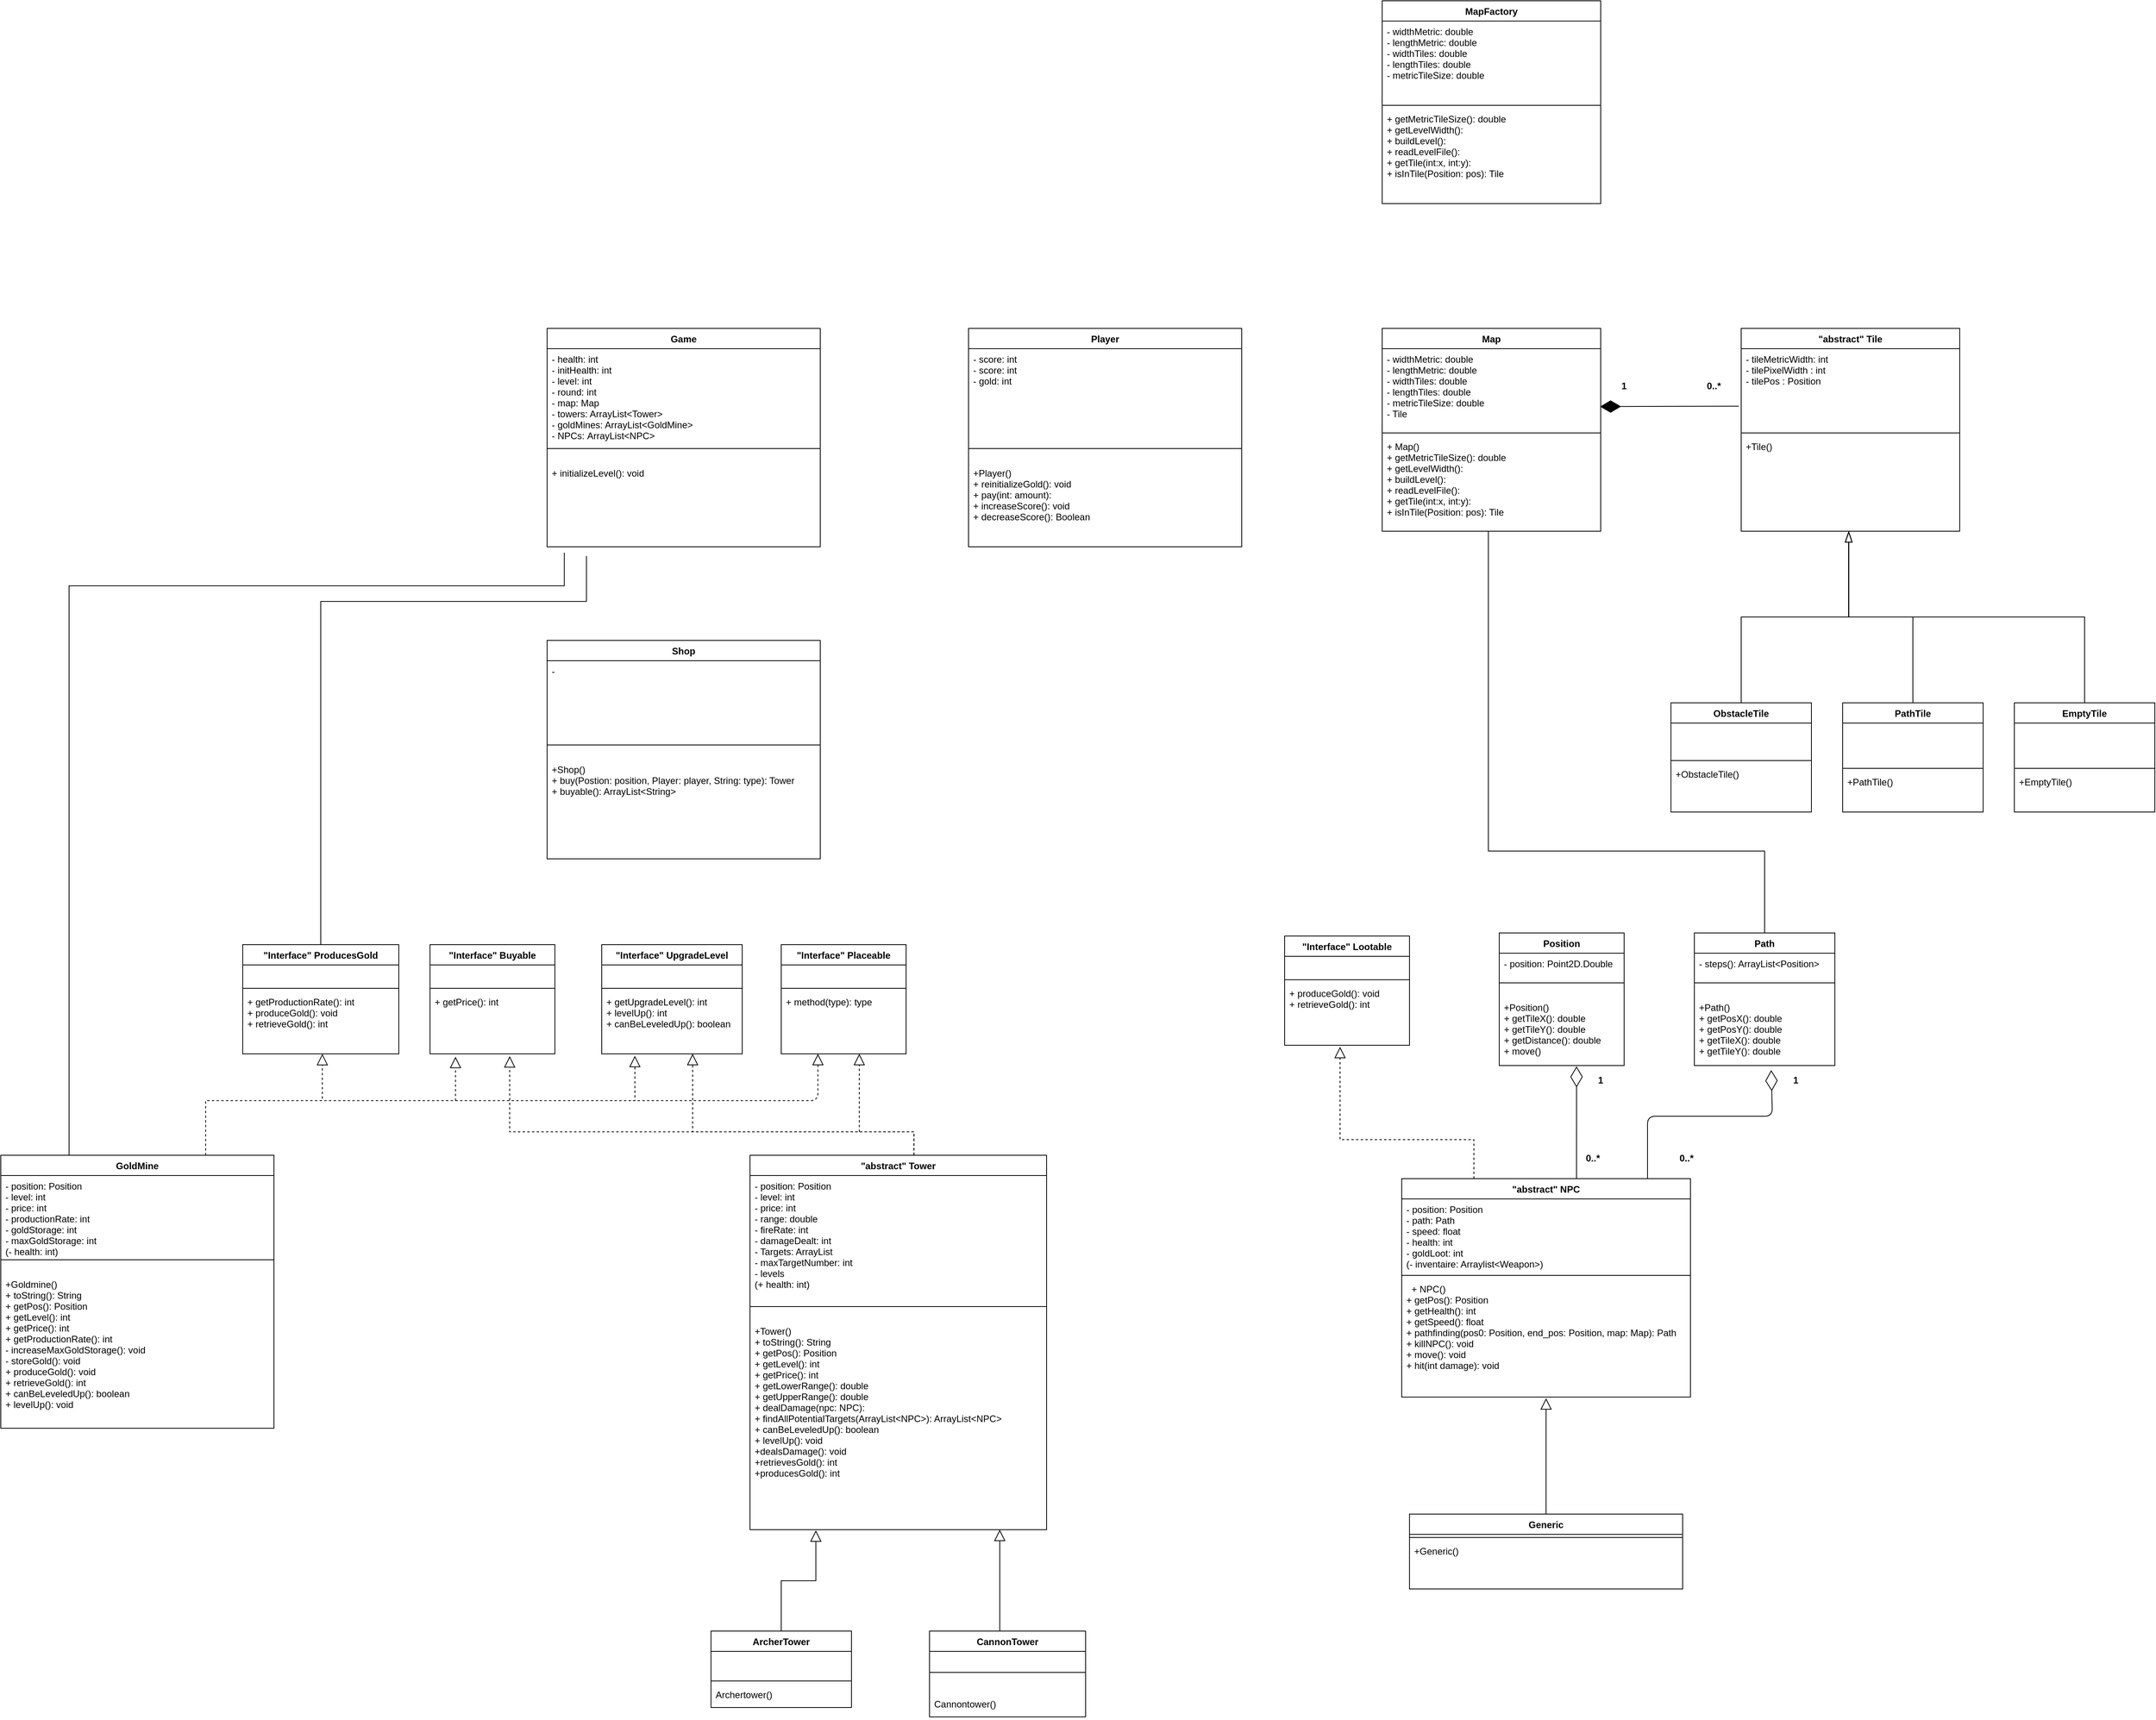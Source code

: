 <mxfile type="github" version="12.9.10" pages="3">
  <diagram id="NNECZiqNOSkTc29g-7aL" name="Modèle Game">
    <mxGraphModel grid="1" dx="4166" dy="3360" gridSize="10" guides="1" tooltips="1" connect="1" arrows="1" fold="1" page="0" pageScale="1" pageWidth="827" pageHeight="1169" math="0" shadow="0">
      <root>
        <mxCell id="0" />
        <mxCell id="1" parent="0" />
        <mxCell id="-blke6RGVs8M9DFogeQN-45" value="" parent="1" style="endArrow=block;html=1;exitX=0.5;exitY=0;exitDx=0;exitDy=0;entryX=0.5;entryY=1.01;entryDx=0;entryDy=0;entryPerimeter=0;endFill=0;edgeStyle=elbowEdgeStyle;elbow=vertical;endSize=12;" source="-blke6RGVs8M9DFogeQN-35" target="-blke6RGVs8M9DFogeQN-4" edge="1">
          <mxGeometry width="50" height="50" as="geometry" relative="1">
            <mxPoint as="sourcePoint" x="400" y="320" />
            <mxPoint as="targetPoint" x="450" y="270" />
          </mxGeometry>
        </mxCell>
        <mxCell id="4bugIhrhgZ2t9Fx5-nUz-33" value="" parent="1" style="edgeStyle=elbowEdgeStyle;rounded=0;orthogonalLoop=1;jettySize=auto;html=1;endArrow=none;endFill=0;startArrow=block;startFill=0;endSize=12;startSize=12;elbow=vertical;exitX=0.222;exitY=1.003;exitDx=0;exitDy=0;exitPerimeter=0;" source="4bugIhrhgZ2t9Fx5-nUz-26" target="4bugIhrhgZ2t9Fx5-nUz-29" edge="1">
          <mxGeometry as="geometry" relative="1" />
        </mxCell>
        <mxCell id="4bugIhrhgZ2t9Fx5-nUz-38" value="" parent="1" style="edgeStyle=elbowEdgeStyle;rounded=0;orthogonalLoop=1;jettySize=auto;html=1;startArrow=block;startFill=0;endArrow=none;endFill=0;endSize=12;startSize=12;elbow=vertical;" source="4bugIhrhgZ2t9Fx5-nUz-23" target="4bugIhrhgZ2t9Fx5-nUz-34" edge="1">
          <mxGeometry as="geometry" relative="1">
            <Array as="points">
              <mxPoint x="100" y="610" />
            </Array>
          </mxGeometry>
        </mxCell>
        <mxCell id="4bugIhrhgZ2t9Fx5-nUz-40" parent="1" style="edgeStyle=elbowEdgeStyle;rounded=0;orthogonalLoop=1;jettySize=auto;html=1;entryX=0.5;entryY=0;entryDx=0;entryDy=0;startArrow=none;startFill=0;endArrow=none;endFill=0;elbow=vertical;endSize=12;startSize=12;exitX=0.486;exitY=1.002;exitDx=0;exitDy=0;exitPerimeter=0;" source="4bugIhrhgZ2t9Fx5-nUz-74" target="-blke6RGVs8M9DFogeQN-29" edge="1">
          <mxGeometry as="geometry" relative="1">
            <mxPoint as="sourcePoint" x="730" y="-106" />
            <Array as="points">
              <mxPoint x="910" y="-330" />
            </Array>
          </mxGeometry>
        </mxCell>
        <mxCell id="4bugIhrhgZ2t9Fx5-nUz-50" parent="1" style="edgeStyle=elbowEdgeStyle;rounded=0;orthogonalLoop=1;jettySize=auto;elbow=vertical;html=1;exitX=0.75;exitY=0;exitDx=0;exitDy=0;entryX=0.51;entryY=1.001;entryDx=0;entryDy=0;entryPerimeter=0;dashed=1;startArrow=none;startFill=0;endArrow=block;endFill=0;endSize=12;" source="-blke6RGVs8M9DFogeQN-73" target="-blke6RGVs8M9DFogeQN-80" edge="1">
          <mxGeometry as="geometry" relative="1">
            <Array as="points">
              <mxPoint x="-910" y="-10" />
              <mxPoint x="-920" y="-10" />
              <mxPoint x="-800" y="-10" />
              <mxPoint x="-970" y="-40" />
            </Array>
          </mxGeometry>
        </mxCell>
        <mxCell id="4bugIhrhgZ2t9Fx5-nUz-51" parent="1" style="edgeStyle=elbowEdgeStyle;rounded=0;orthogonalLoop=1;jettySize=auto;elbow=vertical;html=1;exitX=0.75;exitY=0;exitDx=0;exitDy=0;dashed=1;startArrow=none;startFill=0;endArrow=block;endFill=0;endSize=12;entryX=0.204;entryY=1.047;entryDx=0;entryDy=0;entryPerimeter=0;" source="-blke6RGVs8M9DFogeQN-73" target="-blke6RGVs8M9DFogeQN-63" edge="1">
          <mxGeometry as="geometry" relative="1">
            <mxPoint as="targetPoint" x="-200" y="-25" />
            <Array as="points">
              <mxPoint x="-940" y="-10" />
              <mxPoint x="-560" y="-10" />
              <mxPoint x="-410" y="-40" />
              <mxPoint x="-200" y="-26" />
            </Array>
          </mxGeometry>
        </mxCell>
        <mxCell id="4bugIhrhgZ2t9Fx5-nUz-52" parent="1" style="edgeStyle=elbowEdgeStyle;rounded=0;orthogonalLoop=1;jettySize=auto;elbow=vertical;html=1;exitX=0.25;exitY=0;exitDx=0;exitDy=0;entryX=0.444;entryY=1.025;entryDx=0;entryDy=0;entryPerimeter=0;dashed=1;startArrow=none;startFill=0;startSize=12;endArrow=block;endFill=0;endSize=12;strokeWidth=1;" source="-blke6RGVs8M9DFogeQN-1" target="4bugIhrhgZ2t9Fx5-nUz-4" edge="1">
          <mxGeometry as="geometry" relative="1">
            <Array as="points">
              <mxPoint x="550" y="40" />
              <mxPoint x="340" />
            </Array>
          </mxGeometry>
        </mxCell>
        <mxCell id="4bugIhrhgZ2t9Fx5-nUz-48" value="" parent="1" style="endArrow=block;endFill=0;endSize=12;html=1;exitX=0.553;exitY=0.024;exitDx=0;exitDy=0;entryX=0.638;entryY=1.038;entryDx=0;entryDy=0;entryPerimeter=0;edgeStyle=elbowEdgeStyle;elbow=vertical;rounded=0;dashed=1;strokeWidth=1;exitPerimeter=0;" source="4bugIhrhgZ2t9Fx5-nUz-23" target="-blke6RGVs8M9DFogeQN-63" edge="1">
          <mxGeometry width="160" as="geometry" relative="1">
            <mxPoint as="sourcePoint" x="-100" y="10" />
            <mxPoint as="targetPoint" x="3" y="-90" />
            <Array as="points">
              <mxPoint x="-410" y="30" />
              <mxPoint x="-380" y="10" />
              <mxPoint x="-370" y="40" />
              <mxPoint x="-240" />
            </Array>
          </mxGeometry>
        </mxCell>
        <mxCell id="4bugIhrhgZ2t9Fx5-nUz-57" parent="1" style="edgeStyle=elbowEdgeStyle;rounded=0;orthogonalLoop=1;jettySize=auto;elbow=vertical;html=1;entryX=0.647;entryY=1;entryDx=0;entryDy=0;entryPerimeter=0;dashed=1;startArrow=none;startFill=0;startSize=12;endArrow=block;endFill=0;endSize=12;strokeWidth=1;" source="4bugIhrhgZ2t9Fx5-nUz-23" target="4bugIhrhgZ2t9Fx5-nUz-56" edge="1">
          <mxGeometry as="geometry" relative="1">
            <Array as="points">
              <mxPoint x="-10" y="30" />
              <mxPoint x="-260" y="30" />
              <mxPoint x="-270" y="10" />
              <mxPoint x="-220" y="40" />
              <mxPoint x="-250" y="-30" />
              <mxPoint x="-230" y="-50" />
            </Array>
          </mxGeometry>
        </mxCell>
        <mxCell id="4bugIhrhgZ2t9Fx5-nUz-23" value="&quot;abstract&quot; Tower" parent="1" style="swimlane;fontStyle=1;align=center;verticalAlign=top;childLayout=stackLayout;horizontal=1;startSize=26;horizontalStack=0;resizeParent=1;resizeParentMax=0;resizeLast=0;collapsible=1;marginBottom=0;" vertex="1">
          <mxGeometry width="380" height="480" as="geometry" x="-220" y="60" />
        </mxCell>
        <mxCell id="4bugIhrhgZ2t9Fx5-nUz-24" value="- position: Position&#xa;- level: int&#xa;- price: int&#xa;- range: double&#xa;- fireRate: int&#xa;- damageDealt: int&#xa;- Targets: ArrayList&#xa;- maxTargetNumber: int&#xa;- levels&#xa;(+ health: int)" parent="4bugIhrhgZ2t9Fx5-nUz-23" style="text;strokeColor=none;fillColor=none;align=left;verticalAlign=top;spacingLeft=4;spacingRight=4;overflow=hidden;rotatable=0;points=[[0,0.5],[1,0.5]];portConstraint=eastwest;" vertex="1">
          <mxGeometry width="380" height="164" as="geometry" y="26" />
        </mxCell>
        <mxCell id="4bugIhrhgZ2t9Fx5-nUz-25" value="" parent="4bugIhrhgZ2t9Fx5-nUz-23" style="line;strokeWidth=1;fillColor=none;align=left;verticalAlign=middle;spacingTop=-1;spacingLeft=3;spacingRight=3;rotatable=0;labelPosition=right;points=[];portConstraint=eastwest;" vertex="1">
          <mxGeometry width="380" height="8" as="geometry" y="190" />
        </mxCell>
        <mxCell id="4bugIhrhgZ2t9Fx5-nUz-26" value="&#xa;+Tower()&#xa;+ toString(): String&#xa;+ getPos(): Position&#xa;+ getLevel(): int&#xa;+ getPrice(): int&#xa;+ getLowerRange(): double&#xa;+ getUpperRange(): double&#xa;+ dealDamage(npc: NPC): &#xa;+ findAllPotentialTargets(ArrayList&lt;NPC&gt;): ArrayList&lt;NPC&gt;&#xa;+ canBeLeveledUp(): boolean&#xa;+ levelUp(): void&#xa;+dealsDamage(): void&#xa;+retrievesGold(): int&#xa;+producesGold(): int" parent="4bugIhrhgZ2t9Fx5-nUz-23" style="text;strokeColor=none;fillColor=none;align=left;verticalAlign=top;spacingLeft=4;spacingRight=4;overflow=hidden;rotatable=0;points=[[0,0.5],[1,0.5]];portConstraint=eastwest;" vertex="1">
          <mxGeometry width="380" height="282" as="geometry" y="198" />
        </mxCell>
        <mxCell id="4bugIhrhgZ2t9Fx5-nUz-63" parent="1" style="edgeStyle=elbowEdgeStyle;rounded=0;orthogonalLoop=1;jettySize=auto;elbow=vertical;html=1;exitX=0.5;exitY=0;exitDx=0;exitDy=0;entryX=0.144;entryY=1.096;entryDx=0;entryDy=0;entryPerimeter=0;startArrow=none;startFill=0;startSize=12;endArrow=none;endFill=0;endSize=12;strokeWidth=1;" source="-blke6RGVs8M9DFogeQN-77" target="-blke6RGVs8M9DFogeQN-88" edge="1">
          <mxGeometry as="geometry" relative="1">
            <Array as="points">
              <mxPoint x="-610" y="-650" />
              <mxPoint x="-600" y="-580" />
            </Array>
          </mxGeometry>
        </mxCell>
        <mxCell id="-blke6RGVs8M9DFogeQN-77" value="&quot;Interface&quot; ProducesGold" parent="1" style="swimlane;fontStyle=1;align=center;verticalAlign=top;childLayout=stackLayout;horizontal=1;startSize=26;horizontalStack=0;resizeParent=1;resizeParentMax=0;resizeLast=0;collapsible=1;marginBottom=0;" vertex="1">
          <mxGeometry width="200" height="140" as="geometry" x="-870" y="-210" />
        </mxCell>
        <mxCell id="-blke6RGVs8M9DFogeQN-78" value=" " parent="-blke6RGVs8M9DFogeQN-77" style="text;strokeColor=none;fillColor=none;align=left;verticalAlign=top;spacingLeft=4;spacingRight=4;overflow=hidden;rotatable=0;points=[[0,0.5],[1,0.5]];portConstraint=eastwest;" vertex="1">
          <mxGeometry width="200" height="26" as="geometry" y="26" />
        </mxCell>
        <mxCell id="-blke6RGVs8M9DFogeQN-79" value="" parent="-blke6RGVs8M9DFogeQN-77" style="line;strokeWidth=1;fillColor=none;align=left;verticalAlign=middle;spacingTop=-1;spacingLeft=3;spacingRight=3;rotatable=0;labelPosition=right;points=[];portConstraint=eastwest;" vertex="1">
          <mxGeometry width="200" height="8" as="geometry" y="52" />
        </mxCell>
        <mxCell id="-blke6RGVs8M9DFogeQN-80" value="+ getProductionRate(): int&#xa;+ produceGold(): void&#xa;+ retrieveGold(): int" parent="-blke6RGVs8M9DFogeQN-77" style="text;strokeColor=none;fillColor=none;align=left;verticalAlign=top;spacingLeft=4;spacingRight=4;overflow=hidden;rotatable=0;points=[[0,0.5],[1,0.5]];portConstraint=eastwest;" vertex="1">
          <mxGeometry width="200" height="80" as="geometry" y="60" />
        </mxCell>
        <mxCell id="-blke6RGVs8M9DFogeQN-60" value="&quot;Interface&quot; Buyable" parent="1" style="swimlane;fontStyle=1;align=center;verticalAlign=top;childLayout=stackLayout;horizontal=1;startSize=26;horizontalStack=0;resizeParent=1;resizeParentMax=0;resizeLast=0;collapsible=1;marginBottom=0;" vertex="1">
          <mxGeometry width="160" height="140" as="geometry" x="-630" y="-210" />
        </mxCell>
        <mxCell id="-blke6RGVs8M9DFogeQN-61" value=" " parent="-blke6RGVs8M9DFogeQN-60" style="text;strokeColor=none;fillColor=none;align=left;verticalAlign=top;spacingLeft=4;spacingRight=4;overflow=hidden;rotatable=0;points=[[0,0.5],[1,0.5]];portConstraint=eastwest;" vertex="1">
          <mxGeometry width="160" height="26" as="geometry" y="26" />
        </mxCell>
        <mxCell id="-blke6RGVs8M9DFogeQN-62" value="" parent="-blke6RGVs8M9DFogeQN-60" style="line;strokeWidth=1;fillColor=none;align=left;verticalAlign=middle;spacingTop=-1;spacingLeft=3;spacingRight=3;rotatable=0;labelPosition=right;points=[];portConstraint=eastwest;" vertex="1">
          <mxGeometry width="160" height="8" as="geometry" y="52" />
        </mxCell>
        <mxCell id="-blke6RGVs8M9DFogeQN-63" value="+ getPrice(): int&#xa;" parent="-blke6RGVs8M9DFogeQN-60" style="text;strokeColor=none;fillColor=none;align=left;verticalAlign=top;spacingLeft=4;spacingRight=4;overflow=hidden;rotatable=0;points=[[0,0.5],[1,0.5]];portConstraint=eastwest;" vertex="1">
          <mxGeometry width="160" height="80" as="geometry" y="60" />
        </mxCell>
        <mxCell id="4bugIhrhgZ2t9Fx5-nUz-58" parent="1" style="edgeStyle=elbowEdgeStyle;rounded=0;orthogonalLoop=1;jettySize=auto;elbow=vertical;html=1;exitX=0.75;exitY=0;exitDx=0;exitDy=0;entryX=0.236;entryY=1.032;entryDx=0;entryDy=0;entryPerimeter=0;dashed=1;startArrow=none;startFill=0;startSize=12;endArrow=block;endFill=0;endSize=12;strokeWidth=1;" source="-blke6RGVs8M9DFogeQN-73" target="4bugIhrhgZ2t9Fx5-nUz-56" edge="1">
          <mxGeometry as="geometry" relative="1">
            <Array as="points">
              <mxPoint x="-710" y="-10" />
              <mxPoint x="-560" y="30" />
              <mxPoint x="-460" y="30" />
            </Array>
          </mxGeometry>
        </mxCell>
        <mxCell id="4bugIhrhgZ2t9Fx5-nUz-64" parent="1" style="edgeStyle=elbowEdgeStyle;rounded=0;orthogonalLoop=1;jettySize=auto;elbow=vertical;html=1;entryX=0.063;entryY=1.061;entryDx=0;entryDy=0;entryPerimeter=0;startArrow=none;startFill=0;startSize=12;endArrow=none;endFill=0;endSize=12;strokeWidth=1;exitX=0.25;exitY=0;exitDx=0;exitDy=0;" source="-blke6RGVs8M9DFogeQN-73" target="-blke6RGVs8M9DFogeQN-88" edge="1">
          <mxGeometry as="geometry" relative="1">
            <mxPoint as="sourcePoint" x="-1050" y="50" />
            <Array as="points">
              <mxPoint x="-610" y="-670" />
              <mxPoint x="-610" y="-610" />
              <mxPoint x="-820" y="-380" />
              <mxPoint x="-330" y="-310" />
              <mxPoint x="-360" y="-290" />
              <mxPoint x="-650" y="-240" />
              <mxPoint x="-450" y="-270" />
            </Array>
          </mxGeometry>
        </mxCell>
        <mxCell id="4bugIhrhgZ2t9Fx5-nUz-53" value="&quot;Interface&quot; UpgradeLevel" parent="1" style="swimlane;fontStyle=1;align=center;verticalAlign=top;childLayout=stackLayout;horizontal=1;startSize=26;horizontalStack=0;resizeParent=1;resizeParentMax=0;resizeLast=0;collapsible=1;marginBottom=0;" vertex="1">
          <mxGeometry width="180" height="140" as="geometry" x="-410" y="-210" />
        </mxCell>
        <mxCell id="4bugIhrhgZ2t9Fx5-nUz-54" value=" " parent="4bugIhrhgZ2t9Fx5-nUz-53" style="text;strokeColor=none;fillColor=none;align=left;verticalAlign=top;spacingLeft=4;spacingRight=4;overflow=hidden;rotatable=0;points=[[0,0.5],[1,0.5]];portConstraint=eastwest;" vertex="1">
          <mxGeometry width="180" height="26" as="geometry" y="26" />
        </mxCell>
        <mxCell id="4bugIhrhgZ2t9Fx5-nUz-55" value="" parent="4bugIhrhgZ2t9Fx5-nUz-53" style="line;strokeWidth=1;fillColor=none;align=left;verticalAlign=middle;spacingTop=-1;spacingLeft=3;spacingRight=3;rotatable=0;labelPosition=right;points=[];portConstraint=eastwest;" vertex="1">
          <mxGeometry width="180" height="8" as="geometry" y="52" />
        </mxCell>
        <mxCell id="4bugIhrhgZ2t9Fx5-nUz-56" value="+ getUpgradeLevel(): int&#xa;+ levelUp(): int&#xa;+ canBeLeveledUp(): boolean" parent="4bugIhrhgZ2t9Fx5-nUz-53" style="text;strokeColor=none;fillColor=none;align=left;verticalAlign=top;spacingLeft=4;spacingRight=4;overflow=hidden;rotatable=0;points=[[0,0.5],[1,0.5]];portConstraint=eastwest;" vertex="1">
          <mxGeometry width="180" height="80" as="geometry" y="60" />
        </mxCell>
        <mxCell id="-blke6RGVs8M9DFogeQN-73" value="GoldMine" parent="1" style="swimlane;fontStyle=1;align=center;verticalAlign=top;childLayout=stackLayout;horizontal=1;startSize=26;horizontalStack=0;resizeParent=1;resizeParentMax=0;resizeLast=0;collapsible=1;marginBottom=0;" vertex="1">
          <mxGeometry width="350" height="350" as="geometry" x="-1180" y="60" />
        </mxCell>
        <mxCell id="-blke6RGVs8M9DFogeQN-74" value="- position: Position&#xa;- level: int&#xa;- price: int&#xa;- productionRate: int&#xa;- goldStorage: int&#xa;- maxGoldStorage: int&#xa;(- health: int)" parent="-blke6RGVs8M9DFogeQN-73" style="text;strokeColor=none;fillColor=none;align=left;verticalAlign=top;spacingLeft=4;spacingRight=4;overflow=hidden;rotatable=0;points=[[0,0.5],[1,0.5]];portConstraint=eastwest;" vertex="1">
          <mxGeometry width="350" height="104" as="geometry" y="26" />
        </mxCell>
        <mxCell id="-blke6RGVs8M9DFogeQN-75" value="" parent="-blke6RGVs8M9DFogeQN-73" style="line;strokeWidth=1;fillColor=none;align=left;verticalAlign=middle;spacingTop=-1;spacingLeft=3;spacingRight=3;rotatable=0;labelPosition=right;points=[];portConstraint=eastwest;" vertex="1">
          <mxGeometry width="350" height="8" as="geometry" y="130" />
        </mxCell>
        <mxCell id="-blke6RGVs8M9DFogeQN-76" value="&#xa;+Goldmine()&#xa;+ toString(): String&#xa;+ getPos(): Position&#xa;+ getLevel(): int&#xa;+ getPrice(): int&#xa;+ getProductionRate(): int&#xa;- increaseMaxGoldStorage(): void&#xa;- storeGold(): void&#xa;+ produceGold(): void&#xa;+ retrieveGold(): int&#xa;+ canBeLeveledUp(): boolean&#xa;+ levelUp(): void" parent="-blke6RGVs8M9DFogeQN-73" style="text;strokeColor=none;fillColor=none;align=left;verticalAlign=top;spacingLeft=4;spacingRight=4;overflow=hidden;rotatable=0;points=[[0,0.5],[1,0.5]];portConstraint=eastwest;" vertex="1">
          <mxGeometry width="350" height="212" as="geometry" y="138" />
        </mxCell>
        <mxCell id="-blke6RGVs8M9DFogeQN-85" value="Game" parent="1" style="swimlane;fontStyle=1;align=center;verticalAlign=top;childLayout=stackLayout;horizontal=1;startSize=26;horizontalStack=0;resizeParent=1;resizeParentMax=0;resizeLast=0;collapsible=1;marginBottom=0;" vertex="1">
          <mxGeometry width="350" height="280" as="geometry" x="-480" y="-1000" />
        </mxCell>
        <mxCell id="-blke6RGVs8M9DFogeQN-86" value="- health: int&#xa;- initHealth: int&#xa;- level: int&#xa;- round: int&#xa;- map: Map&#xa;- towers: ArrayList&lt;Tower&gt;&#xa;- goldMines: ArrayList&lt;GoldMine&gt;&#xa;- NPCs: ArrayList&lt;NPC&gt;" parent="-blke6RGVs8M9DFogeQN-85" style="text;strokeColor=none;fillColor=none;align=left;verticalAlign=top;spacingLeft=4;spacingRight=4;overflow=hidden;rotatable=0;points=[[0,0.5],[1,0.5]];portConstraint=eastwest;" vertex="1">
          <mxGeometry width="350" height="124" as="geometry" y="26" />
        </mxCell>
        <mxCell id="-blke6RGVs8M9DFogeQN-87" value="" parent="-blke6RGVs8M9DFogeQN-85" style="line;strokeWidth=1;fillColor=none;align=left;verticalAlign=middle;spacingTop=-1;spacingLeft=3;spacingRight=3;rotatable=0;labelPosition=right;points=[];portConstraint=eastwest;" vertex="1">
          <mxGeometry width="350" height="8" as="geometry" y="150" />
        </mxCell>
        <mxCell id="-blke6RGVs8M9DFogeQN-88" value="&#xa;+ initializeLevel(): void&#xa;" parent="-blke6RGVs8M9DFogeQN-85" style="text;strokeColor=none;fillColor=none;align=left;verticalAlign=top;spacingLeft=4;spacingRight=4;overflow=hidden;rotatable=0;points=[[0,0.5],[1,0.5]];portConstraint=eastwest;" vertex="1">
          <mxGeometry width="350" height="122" as="geometry" y="158" />
        </mxCell>
        <mxCell id="4bugIhrhgZ2t9Fx5-nUz-67" value="Shop" parent="1" style="swimlane;fontStyle=1;align=center;verticalAlign=top;childLayout=stackLayout;horizontal=1;startSize=26;horizontalStack=0;resizeParent=1;resizeParentMax=0;resizeLast=0;collapsible=1;marginBottom=0;" vertex="1">
          <mxGeometry width="350" height="280" as="geometry" x="-480" y="-600">
            <mxRectangle width="60" height="26" as="alternateBounds" x="-480" y="-600" />
          </mxGeometry>
        </mxCell>
        <mxCell id="4bugIhrhgZ2t9Fx5-nUz-68" value="- " parent="4bugIhrhgZ2t9Fx5-nUz-67" style="text;strokeColor=none;fillColor=none;align=left;verticalAlign=top;spacingLeft=4;spacingRight=4;overflow=hidden;rotatable=0;points=[[0,0.5],[1,0.5]];portConstraint=eastwest;" vertex="1">
          <mxGeometry width="350" height="104" as="geometry" y="26" />
        </mxCell>
        <mxCell id="4bugIhrhgZ2t9Fx5-nUz-69" value="" parent="4bugIhrhgZ2t9Fx5-nUz-67" style="line;strokeWidth=1;fillColor=none;align=left;verticalAlign=middle;spacingTop=-1;spacingLeft=3;spacingRight=3;rotatable=0;labelPosition=right;points=[];portConstraint=eastwest;" vertex="1">
          <mxGeometry width="350" height="8" as="geometry" y="130" />
        </mxCell>
        <mxCell id="4bugIhrhgZ2t9Fx5-nUz-70" value="&#xa;+Shop()&#xa;+ buy(Postion: position, Player: player, String: type): Tower&#xa;+ buyable(): ArrayList&lt;String&gt;" parent="4bugIhrhgZ2t9Fx5-nUz-67" style="text;strokeColor=none;fillColor=none;align=left;verticalAlign=top;spacingLeft=4;spacingRight=4;overflow=hidden;rotatable=0;points=[[0,0.5],[1,0.5]];portConstraint=eastwest;" vertex="1">
          <mxGeometry width="350" height="142" as="geometry" y="138" />
        </mxCell>
        <mxCell id="4bugIhrhgZ2t9Fx5-nUz-59" value="Player" parent="1" style="swimlane;fontStyle=1;align=center;verticalAlign=top;childLayout=stackLayout;horizontal=1;startSize=26;horizontalStack=0;resizeParent=1;resizeParentMax=0;resizeLast=0;collapsible=1;marginBottom=0;" vertex="1">
          <mxGeometry width="350" height="280" as="geometry" x="60" y="-1000" />
        </mxCell>
        <mxCell id="4bugIhrhgZ2t9Fx5-nUz-60" value="- score: int&#xa;- score: int&#xa;- gold: int" parent="4bugIhrhgZ2t9Fx5-nUz-59" style="text;strokeColor=none;fillColor=none;align=left;verticalAlign=top;spacingLeft=4;spacingRight=4;overflow=hidden;rotatable=0;points=[[0,0.5],[1,0.5]];portConstraint=eastwest;" vertex="1">
          <mxGeometry width="350" height="124" as="geometry" y="26" />
        </mxCell>
        <mxCell id="4bugIhrhgZ2t9Fx5-nUz-61" value="" parent="4bugIhrhgZ2t9Fx5-nUz-59" style="line;strokeWidth=1;fillColor=none;align=left;verticalAlign=middle;spacingTop=-1;spacingLeft=3;spacingRight=3;rotatable=0;labelPosition=right;points=[];portConstraint=eastwest;" vertex="1">
          <mxGeometry width="350" height="8" as="geometry" y="150" />
        </mxCell>
        <mxCell id="4bugIhrhgZ2t9Fx5-nUz-62" value="&#xa;+Player()&#xa;+ reinitializeGold(): void&#xa;+ pay(int: amount): &#xa;+ increaseScore(): void&#xa;+ decreaseScore(): Boolean" parent="4bugIhrhgZ2t9Fx5-nUz-59" style="text;strokeColor=none;fillColor=none;align=left;verticalAlign=top;spacingLeft=4;spacingRight=4;overflow=hidden;rotatable=0;points=[[0,0.5],[1,0.5]];portConstraint=eastwest;" vertex="1">
          <mxGeometry width="350" height="122" as="geometry" y="158" />
        </mxCell>
        <mxCell id="4bugIhrhgZ2t9Fx5-nUz-92" parent="1" style="edgeStyle=elbowEdgeStyle;rounded=0;orthogonalLoop=1;jettySize=auto;elbow=vertical;html=1;exitX=0.5;exitY=0;exitDx=0;exitDy=0;startArrow=none;startFill=0;startSize=12;endArrow=blockThin;endFill=0;endSize=12;strokeWidth=1;entryX=0.492;entryY=1;entryDx=0;entryDy=0;entryPerimeter=0;" source="4bugIhrhgZ2t9Fx5-nUz-79" target="4bugIhrhgZ2t9Fx5-nUz-78" edge="1">
          <mxGeometry as="geometry" relative="1">
            <mxPoint as="targetPoint" x="1590.333" y="-990" />
          </mxGeometry>
        </mxCell>
        <mxCell id="4bugIhrhgZ2t9Fx5-nUz-91" parent="1" style="edgeStyle=elbowEdgeStyle;rounded=0;orthogonalLoop=1;jettySize=auto;elbow=vertical;html=1;exitX=0.5;exitY=0;exitDx=0;exitDy=0;startArrow=none;startFill=0;startSize=12;endArrow=blockThin;endFill=0;endSize=12;strokeWidth=1;entryX=0.492;entryY=0.999;entryDx=0;entryDy=0;entryPerimeter=0;" source="4bugIhrhgZ2t9Fx5-nUz-83" target="4bugIhrhgZ2t9Fx5-nUz-78" edge="1">
          <mxGeometry as="geometry" relative="1">
            <mxPoint as="targetPoint" x="1600" y="-989" />
          </mxGeometry>
        </mxCell>
        <mxCell id="4bugIhrhgZ2t9Fx5-nUz-93" parent="1" style="edgeStyle=elbowEdgeStyle;rounded=0;orthogonalLoop=1;jettySize=auto;elbow=vertical;html=1;exitX=0.5;exitY=0;exitDx=0;exitDy=0;startArrow=none;startFill=0;startSize=12;endArrow=blockThin;endFill=0;endSize=12;strokeWidth=1;entryX=0.492;entryY=0.999;entryDx=0;entryDy=0;entryPerimeter=0;" source="4bugIhrhgZ2t9Fx5-nUz-87" target="4bugIhrhgZ2t9Fx5-nUz-78" edge="1">
          <mxGeometry as="geometry" relative="1">
            <mxPoint as="targetPoint" x="1590" y="-990" />
          </mxGeometry>
        </mxCell>
        <mxCell id="4bugIhrhgZ2t9Fx5-nUz-83" value="ObstacleTile" parent="1" style="swimlane;fontStyle=1;align=center;verticalAlign=top;childLayout=stackLayout;horizontal=1;startSize=26;horizontalStack=0;resizeParent=1;resizeParentMax=0;resizeLast=0;collapsible=1;marginBottom=0;" vertex="1">
          <mxGeometry width="180" height="140" as="geometry" x="960" y="-520" />
        </mxCell>
        <mxCell id="4bugIhrhgZ2t9Fx5-nUz-84" value=" " parent="4bugIhrhgZ2t9Fx5-nUz-83" style="text;strokeColor=none;fillColor=none;align=left;verticalAlign=top;spacingLeft=4;spacingRight=4;overflow=hidden;rotatable=0;points=[[0,0.5],[1,0.5]];portConstraint=eastwest;" vertex="1">
          <mxGeometry width="180" height="44" as="geometry" y="26" />
        </mxCell>
        <mxCell id="4bugIhrhgZ2t9Fx5-nUz-85" value="" parent="4bugIhrhgZ2t9Fx5-nUz-83" style="line;strokeWidth=1;fillColor=none;align=left;verticalAlign=middle;spacingTop=-1;spacingLeft=3;spacingRight=3;rotatable=0;labelPosition=right;points=[];portConstraint=eastwest;" vertex="1">
          <mxGeometry width="180" height="8" as="geometry" y="70" />
        </mxCell>
        <mxCell id="4bugIhrhgZ2t9Fx5-nUz-86" value="+ObstacleTile()" parent="4bugIhrhgZ2t9Fx5-nUz-83" style="text;strokeColor=none;fillColor=none;align=left;verticalAlign=top;spacingLeft=4;spacingRight=4;overflow=hidden;rotatable=0;points=[[0,0.5],[1,0.5]];portConstraint=eastwest;" vertex="1">
          <mxGeometry width="180" height="62" as="geometry" y="78" />
        </mxCell>
        <mxCell id="4bugIhrhgZ2t9Fx5-nUz-71" value="Map" parent="1" style="swimlane;fontStyle=1;align=center;verticalAlign=top;childLayout=stackLayout;horizontal=1;startSize=26;horizontalStack=0;resizeParent=1;resizeParentMax=0;resizeLast=0;collapsible=1;marginBottom=0;" vertex="1">
          <mxGeometry width="280" height="260" as="geometry" x="590" y="-1000" />
        </mxCell>
        <mxCell id="4bugIhrhgZ2t9Fx5-nUz-72" value="- widthMetric: double&#xa;- lengthMetric: double&#xa;- widthTiles: double&#xa;- lengthTiles: double&#xa;- metricTileSize: double&#xa;- Tile" parent="4bugIhrhgZ2t9Fx5-nUz-71" style="text;strokeColor=none;fillColor=none;align=left;verticalAlign=top;spacingLeft=4;spacingRight=4;overflow=hidden;rotatable=0;points=[[0,0.5],[1,0.5]];portConstraint=eastwest;" vertex="1">
          <mxGeometry width="280" height="104" as="geometry" y="26" />
        </mxCell>
        <mxCell id="4bugIhrhgZ2t9Fx5-nUz-73" value="" parent="4bugIhrhgZ2t9Fx5-nUz-71" style="line;strokeWidth=1;fillColor=none;align=left;verticalAlign=middle;spacingTop=-1;spacingLeft=3;spacingRight=3;rotatable=0;labelPosition=right;points=[];portConstraint=eastwest;" vertex="1">
          <mxGeometry width="280" height="8" as="geometry" y="130" />
        </mxCell>
        <mxCell id="4bugIhrhgZ2t9Fx5-nUz-74" value="+ Map()&#xa;+ getMetricTileSize(): double&#xa;+ getLevelWidth():&#xa;+ buildLevel(): &#xa;+ readLevelFile(): &#xa;+ getTile(int:x, int:y):&#xa;+ isInTile(Position: pos): Tile" parent="4bugIhrhgZ2t9Fx5-nUz-71" style="text;strokeColor=none;fillColor=none;align=left;verticalAlign=top;spacingLeft=4;spacingRight=4;overflow=hidden;rotatable=0;points=[[0,0.5],[1,0.5]];portConstraint=eastwest;" vertex="1">
          <mxGeometry width="280" height="122" as="geometry" y="138" />
        </mxCell>
        <mxCell id="4bugIhrhgZ2t9Fx5-nUz-79" value="PathTile" parent="1" style="swimlane;fontStyle=1;align=center;verticalAlign=top;childLayout=stackLayout;horizontal=1;startSize=26;horizontalStack=0;resizeParent=1;resizeParentMax=0;resizeLast=0;collapsible=1;marginBottom=0;" vertex="1">
          <mxGeometry width="180" height="140" as="geometry" x="1180" y="-520" />
        </mxCell>
        <mxCell id="4bugIhrhgZ2t9Fx5-nUz-80" value=" " parent="4bugIhrhgZ2t9Fx5-nUz-79" style="text;strokeColor=none;fillColor=none;align=left;verticalAlign=top;spacingLeft=4;spacingRight=4;overflow=hidden;rotatable=0;points=[[0,0.5],[1,0.5]];portConstraint=eastwest;" vertex="1">
          <mxGeometry width="180" height="54" as="geometry" y="26" />
        </mxCell>
        <mxCell id="4bugIhrhgZ2t9Fx5-nUz-81" value="" parent="4bugIhrhgZ2t9Fx5-nUz-79" style="line;strokeWidth=1;fillColor=none;align=left;verticalAlign=middle;spacingTop=-1;spacingLeft=3;spacingRight=3;rotatable=0;labelPosition=right;points=[];portConstraint=eastwest;" vertex="1">
          <mxGeometry width="180" height="8" as="geometry" y="80" />
        </mxCell>
        <mxCell id="4bugIhrhgZ2t9Fx5-nUz-82" value="+PathTile()" parent="4bugIhrhgZ2t9Fx5-nUz-79" style="text;strokeColor=none;fillColor=none;align=left;verticalAlign=top;spacingLeft=4;spacingRight=4;overflow=hidden;rotatable=0;points=[[0,0.5],[1,0.5]];portConstraint=eastwest;" vertex="1">
          <mxGeometry width="180" height="52" as="geometry" y="88" />
        </mxCell>
        <mxCell id="4bugIhrhgZ2t9Fx5-nUz-87" value="EmptyTile" parent="1" style="swimlane;fontStyle=1;align=center;verticalAlign=top;childLayout=stackLayout;horizontal=1;startSize=26;horizontalStack=0;resizeParent=1;resizeParentMax=0;resizeLast=0;collapsible=1;marginBottom=0;" vertex="1">
          <mxGeometry width="180" height="140" as="geometry" x="1400" y="-520" />
        </mxCell>
        <mxCell id="4bugIhrhgZ2t9Fx5-nUz-88" value=" " parent="4bugIhrhgZ2t9Fx5-nUz-87" style="text;strokeColor=none;fillColor=none;align=left;verticalAlign=top;spacingLeft=4;spacingRight=4;overflow=hidden;rotatable=0;points=[[0,0.5],[1,0.5]];portConstraint=eastwest;" vertex="1">
          <mxGeometry width="180" height="54" as="geometry" y="26" />
        </mxCell>
        <mxCell id="4bugIhrhgZ2t9Fx5-nUz-89" value="" parent="4bugIhrhgZ2t9Fx5-nUz-87" style="line;strokeWidth=1;fillColor=none;align=left;verticalAlign=middle;spacingTop=-1;spacingLeft=3;spacingRight=3;rotatable=0;labelPosition=right;points=[];portConstraint=eastwest;" vertex="1">
          <mxGeometry width="180" height="8" as="geometry" y="80" />
        </mxCell>
        <mxCell id="4bugIhrhgZ2t9Fx5-nUz-90" value="+EmptyTile()" parent="4bugIhrhgZ2t9Fx5-nUz-87" style="text;strokeColor=none;fillColor=none;align=left;verticalAlign=top;spacingLeft=4;spacingRight=4;overflow=hidden;rotatable=0;points=[[0,0.5],[1,0.5]];portConstraint=eastwest;" vertex="1">
          <mxGeometry width="180" height="52" as="geometry" y="88" />
        </mxCell>
        <mxCell id="4bugIhrhgZ2t9Fx5-nUz-75" value="&quot;abstract&quot; Tile" parent="1" style="swimlane;fontStyle=1;align=center;verticalAlign=top;childLayout=stackLayout;horizontal=1;startSize=26;horizontalStack=0;resizeParent=1;resizeParentMax=0;resizeLast=0;collapsible=1;marginBottom=0;" vertex="1">
          <mxGeometry width="280" height="260" as="geometry" x="1050" y="-1000" />
        </mxCell>
        <mxCell id="4bugIhrhgZ2t9Fx5-nUz-76" value="- tileMetricWidth: int&#xa;- tilePixelWidth : int&#xa;- tilePos : Position" parent="4bugIhrhgZ2t9Fx5-nUz-75" style="text;strokeColor=none;fillColor=none;align=left;verticalAlign=top;spacingLeft=4;spacingRight=4;overflow=hidden;rotatable=0;points=[[0,0.5],[1,0.5]];portConstraint=eastwest;" vertex="1">
          <mxGeometry width="280" height="104" as="geometry" y="26" />
        </mxCell>
        <mxCell id="4bugIhrhgZ2t9Fx5-nUz-77" value="" parent="4bugIhrhgZ2t9Fx5-nUz-75" style="line;strokeWidth=1;fillColor=none;align=left;verticalAlign=middle;spacingTop=-1;spacingLeft=3;spacingRight=3;rotatable=0;labelPosition=right;points=[];portConstraint=eastwest;" vertex="1">
          <mxGeometry width="280" height="8" as="geometry" y="130" />
        </mxCell>
        <mxCell id="4bugIhrhgZ2t9Fx5-nUz-78" value="+Tile()" parent="4bugIhrhgZ2t9Fx5-nUz-75" style="text;strokeColor=none;fillColor=none;align=left;verticalAlign=top;spacingLeft=4;spacingRight=4;overflow=hidden;rotatable=0;points=[[0,0.5],[1,0.5]];portConstraint=eastwest;" vertex="1">
          <mxGeometry width="280" height="122" as="geometry" y="138" />
        </mxCell>
        <mxCell id="dzhMAPh9JWSYc-e-aX1--5" value="MapFactory" parent="1" style="swimlane;fontStyle=1;align=center;verticalAlign=top;childLayout=stackLayout;horizontal=1;startSize=26;horizontalStack=0;resizeParent=1;resizeParentMax=0;resizeLast=0;collapsible=1;marginBottom=0;" vertex="1">
          <mxGeometry width="280" height="260" as="geometry" x="590" y="-1420" />
        </mxCell>
        <mxCell id="dzhMAPh9JWSYc-e-aX1--6" value="- widthMetric: double&#xa;- lengthMetric: double&#xa;- widthTiles: double&#xa;- lengthTiles: double&#xa;- metricTileSize: double" parent="dzhMAPh9JWSYc-e-aX1--5" style="text;strokeColor=none;fillColor=none;align=left;verticalAlign=top;spacingLeft=4;spacingRight=4;overflow=hidden;rotatable=0;points=[[0,0.5],[1,0.5]];portConstraint=eastwest;" vertex="1">
          <mxGeometry width="280" height="104" as="geometry" y="26" />
        </mxCell>
        <mxCell id="dzhMAPh9JWSYc-e-aX1--7" value="" parent="dzhMAPh9JWSYc-e-aX1--5" style="line;strokeWidth=1;fillColor=none;align=left;verticalAlign=middle;spacingTop=-1;spacingLeft=3;spacingRight=3;rotatable=0;labelPosition=right;points=[];portConstraint=eastwest;" vertex="1">
          <mxGeometry width="280" height="8" as="geometry" y="130" />
        </mxCell>
        <mxCell id="dzhMAPh9JWSYc-e-aX1--8" value="+ getMetricTileSize(): double&#xa;+ getLevelWidth():&#xa;+ buildLevel(): &#xa;+ readLevelFile(): &#xa;+ getTile(int:x, int:y):&#xa;+ isInTile(Position: pos): Tile" parent="dzhMAPh9JWSYc-e-aX1--5" style="text;strokeColor=none;fillColor=none;align=left;verticalAlign=top;spacingLeft=4;spacingRight=4;overflow=hidden;rotatable=0;points=[[0,0.5],[1,0.5]];portConstraint=eastwest;" vertex="1">
          <mxGeometry width="280" height="122" as="geometry" y="138" />
        </mxCell>
        <mxCell id="-blke6RGVs8M9DFogeQN-52" value="&quot;Interface&quot; Placeable" parent="1" style="swimlane;fontStyle=1;align=center;verticalAlign=top;childLayout=stackLayout;horizontal=1;startSize=26;horizontalStack=0;resizeParent=1;resizeParentMax=0;resizeLast=0;collapsible=1;marginBottom=0;" vertex="1">
          <mxGeometry width="160" height="140" as="geometry" x="-180" y="-210" />
        </mxCell>
        <mxCell id="-blke6RGVs8M9DFogeQN-53" value=" " parent="-blke6RGVs8M9DFogeQN-52" style="text;strokeColor=none;fillColor=none;align=left;verticalAlign=top;spacingLeft=4;spacingRight=4;overflow=hidden;rotatable=0;points=[[0,0.5],[1,0.5]];portConstraint=eastwest;" vertex="1">
          <mxGeometry width="160" height="26" as="geometry" y="26" />
        </mxCell>
        <mxCell id="-blke6RGVs8M9DFogeQN-54" value="" parent="-blke6RGVs8M9DFogeQN-52" style="line;strokeWidth=1;fillColor=none;align=left;verticalAlign=middle;spacingTop=-1;spacingLeft=3;spacingRight=3;rotatable=0;labelPosition=right;points=[];portConstraint=eastwest;" vertex="1">
          <mxGeometry width="160" height="8" as="geometry" y="52" />
        </mxCell>
        <mxCell id="-blke6RGVs8M9DFogeQN-55" value="+ method(type): type" parent="-blke6RGVs8M9DFogeQN-52" style="text;strokeColor=none;fillColor=none;align=left;verticalAlign=top;spacingLeft=4;spacingRight=4;overflow=hidden;rotatable=0;points=[[0,0.5],[1,0.5]];portConstraint=eastwest;" vertex="1">
          <mxGeometry width="160" height="80" as="geometry" y="60" />
        </mxCell>
        <mxCell id="F2D9L_dWcm3VbbD_FF49-2" value="" parent="1" style="endArrow=block;dashed=1;endFill=0;endSize=12;html=1;" edge="1">
          <mxGeometry width="160" as="geometry" relative="1">
            <mxPoint as="sourcePoint" x="-80" y="30" />
            <mxPoint as="targetPoint" x="-80" y="-70" />
          </mxGeometry>
        </mxCell>
        <mxCell id="F2D9L_dWcm3VbbD_FF49-3" value="" parent="1" style="endArrow=block;dashed=1;endFill=0;endSize=12;html=1;" edge="1">
          <mxGeometry width="160" as="geometry" relative="1">
            <mxPoint as="sourcePoint" x="-370" y="-10" />
            <mxPoint as="targetPoint" x="-133" y="-70" />
            <Array as="points">
              <mxPoint x="-133" y="-10" />
            </Array>
          </mxGeometry>
        </mxCell>
        <mxCell id="-blke6RGVs8M9DFogeQN-36" value="&#xa;" parent="1" style="text;strokeColor=none;fillColor=none;align=left;verticalAlign=top;spacingLeft=4;spacingRight=4;overflow=hidden;rotatable=0;points=[[0,0.5],[1,0.5]];portConstraint=eastwest;" vertex="1">
          <mxGeometry width="350" height="94" as="geometry" x="600" y="530" />
        </mxCell>
        <mxCell id="-blke6RGVs8M9DFogeQN-1" value="&quot;abstract&quot; NPC" parent="1" style="swimlane;fontStyle=1;align=center;verticalAlign=top;childLayout=stackLayout;horizontal=1;startSize=26;horizontalStack=0;resizeParent=1;resizeParentMax=0;resizeLast=0;collapsible=1;marginBottom=0;" vertex="1">
          <mxGeometry width="370" height="280" as="geometry" x="615" y="90">
            <mxRectangle width="120" height="26" as="alternateBounds" x="300" y="70" />
          </mxGeometry>
        </mxCell>
        <mxCell id="-blke6RGVs8M9DFogeQN-2" value="- position: Position&#xa;- path: Path&#xa;- speed: float&#xa;- health: int&#xa;- goldLoot: int&#xa;(- inventaire: Arraylist&lt;Weapon&gt;)&#xa;" parent="-blke6RGVs8M9DFogeQN-1" style="text;strokeColor=none;fillColor=none;align=left;verticalAlign=top;spacingLeft=4;spacingRight=4;overflow=hidden;rotatable=0;points=[[0,0.5],[1,0.5]];portConstraint=eastwest;" vertex="1">
          <mxGeometry width="370" height="94" as="geometry" y="26" />
        </mxCell>
        <mxCell id="-blke6RGVs8M9DFogeQN-3" value="" parent="-blke6RGVs8M9DFogeQN-1" style="line;strokeWidth=1;fillColor=none;align=left;verticalAlign=middle;spacingTop=-1;spacingLeft=3;spacingRight=3;rotatable=0;labelPosition=right;points=[];portConstraint=eastwest;" vertex="1">
          <mxGeometry width="370" height="8" as="geometry" y="120" />
        </mxCell>
        <mxCell id="-blke6RGVs8M9DFogeQN-4" value="  + NPC()&#xa;+ getPos(): Position&#xa;+ getHealth(): int&#xa;+ getSpeed(): float&#xa;+ pathfinding(pos0: Position, end_pos: Position, map: Map): Path&#xa;+ killNPC(): void&#xa;+ move(): void&#xa;+ hit(int damage): void" parent="-blke6RGVs8M9DFogeQN-1" style="text;strokeColor=none;fillColor=none;align=left;verticalAlign=top;spacingLeft=4;spacingRight=4;overflow=hidden;rotatable=0;points=[[0,0.5],[1,0.5]];portConstraint=eastwest;" vertex="1">
          <mxGeometry width="370" height="152" as="geometry" y="128" />
        </mxCell>
        <mxCell id="-blke6RGVs8M9DFogeQN-35" value="Generic" parent="1" style="swimlane;fontStyle=1;align=center;verticalAlign=top;childLayout=stackLayout;horizontal=1;startSize=26;horizontalStack=0;resizeParent=1;resizeParentMax=0;resizeLast=0;collapsible=1;marginBottom=0;" vertex="1">
          <mxGeometry width="350" height="96" as="geometry" x="625" y="520" />
        </mxCell>
        <mxCell id="-blke6RGVs8M9DFogeQN-37" value="" parent="-blke6RGVs8M9DFogeQN-35" style="line;strokeWidth=1;fillColor=none;align=left;verticalAlign=middle;spacingTop=-1;spacingLeft=3;spacingRight=3;rotatable=0;labelPosition=right;points=[];portConstraint=eastwest;" vertex="1">
          <mxGeometry width="350" height="8" as="geometry" y="26" />
        </mxCell>
        <mxCell id="-blke6RGVs8M9DFogeQN-38" value="+Generic()" parent="-blke6RGVs8M9DFogeQN-35" style="text;strokeColor=none;fillColor=none;align=left;verticalAlign=top;spacingLeft=4;spacingRight=4;overflow=hidden;rotatable=0;points=[[0,0.5],[1,0.5]];portConstraint=eastwest;" vertex="1">
          <mxGeometry width="350" height="62" as="geometry" y="34" />
        </mxCell>
        <mxCell id="-blke6RGVs8M9DFogeQN-25" value="Position" parent="1" style="swimlane;fontStyle=1;align=center;verticalAlign=top;childLayout=stackLayout;horizontal=1;startSize=26;horizontalStack=0;resizeParent=1;resizeParentMax=0;resizeLast=0;collapsible=1;marginBottom=0;" vertex="1">
          <mxGeometry width="160" height="170" as="geometry" x="740" y="-225" />
        </mxCell>
        <mxCell id="-blke6RGVs8M9DFogeQN-26" value="- position: Point2D.Double" parent="-blke6RGVs8M9DFogeQN-25" style="text;strokeColor=none;fillColor=none;align=left;verticalAlign=top;spacingLeft=4;spacingRight=4;overflow=hidden;rotatable=0;points=[[0,0.5],[1,0.5]];portConstraint=eastwest;" vertex="1">
          <mxGeometry width="160" height="34" as="geometry" y="26" />
        </mxCell>
        <mxCell id="-blke6RGVs8M9DFogeQN-27" value="" parent="-blke6RGVs8M9DFogeQN-25" style="line;strokeWidth=1;fillColor=none;align=left;verticalAlign=middle;spacingTop=-1;spacingLeft=3;spacingRight=3;rotatable=0;labelPosition=right;points=[];portConstraint=eastwest;" vertex="1">
          <mxGeometry width="160" height="8" as="geometry" y="60" />
        </mxCell>
        <mxCell id="-blke6RGVs8M9DFogeQN-28" value="&#xa;+Position()&#xa;+ getTileX(): double&#xa;+ getTileY(): double&#xa;+ getDistance(): double&#xa;+ move()" parent="-blke6RGVs8M9DFogeQN-25" style="text;strokeColor=none;fillColor=none;align=left;verticalAlign=top;spacingLeft=4;spacingRight=4;overflow=hidden;rotatable=0;points=[[0,0.5],[1,0.5]];portConstraint=eastwest;" vertex="1">
          <mxGeometry width="160" height="102" as="geometry" y="68" />
        </mxCell>
        <mxCell id="-blke6RGVs8M9DFogeQN-29" value="Path" parent="1" style="swimlane;fontStyle=1;align=center;verticalAlign=top;childLayout=stackLayout;horizontal=1;startSize=26;horizontalStack=0;resizeParent=1;resizeParentMax=0;resizeLast=0;collapsible=1;marginBottom=0;" vertex="1">
          <mxGeometry width="180" height="170" as="geometry" x="990" y="-225" />
        </mxCell>
        <mxCell id="-blke6RGVs8M9DFogeQN-30" value="- steps(): ArrayList&lt;Position&gt;" parent="-blke6RGVs8M9DFogeQN-29" style="text;strokeColor=none;fillColor=none;align=left;verticalAlign=top;spacingLeft=4;spacingRight=4;overflow=hidden;rotatable=0;points=[[0,0.5],[1,0.5]];portConstraint=eastwest;" vertex="1">
          <mxGeometry width="180" height="34" as="geometry" y="26" />
        </mxCell>
        <mxCell id="-blke6RGVs8M9DFogeQN-31" value="" parent="-blke6RGVs8M9DFogeQN-29" style="line;strokeWidth=1;fillColor=none;align=left;verticalAlign=middle;spacingTop=-1;spacingLeft=3;spacingRight=3;rotatable=0;labelPosition=right;points=[];portConstraint=eastwest;" vertex="1">
          <mxGeometry width="180" height="8" as="geometry" y="60" />
        </mxCell>
        <mxCell id="-blke6RGVs8M9DFogeQN-32" value="&#xa;+Path()&#xa;+ getPosX(): double&#xa;+ getPosY(): double&#xa;+ getTileX(): double&#xa;+ getTileY(): double" parent="-blke6RGVs8M9DFogeQN-29" style="text;strokeColor=none;fillColor=none;align=left;verticalAlign=top;spacingLeft=4;spacingRight=4;overflow=hidden;rotatable=0;points=[[0,0.5],[1,0.5]];portConstraint=eastwest;" vertex="1">
          <mxGeometry width="180" height="102" as="geometry" y="68" />
        </mxCell>
        <mxCell id="F2D9L_dWcm3VbbD_FF49-8" value="0..*" parent="1" style="text;align=center;fontStyle=1;verticalAlign=middle;spacingLeft=3;spacingRight=3;strokeColor=none;rotatable=0;points=[[0,0.5],[1,0.5]];portConstraint=eastwest;" vertex="1">
          <mxGeometry width="80" height="26" as="geometry" x="820" y="50" />
        </mxCell>
        <mxCell id="F2D9L_dWcm3VbbD_FF49-9" value="0..*" parent="1" style="text;align=center;fontStyle=1;verticalAlign=middle;spacingLeft=3;spacingRight=3;strokeColor=none;rotatable=0;points=[[0,0.5],[1,0.5]];portConstraint=eastwest;" vertex="1">
          <mxGeometry width="80" height="26" as="geometry" x="940" y="50" />
        </mxCell>
        <mxCell id="4bugIhrhgZ2t9Fx5-nUz-34" value="CannonTower" parent="1" style="swimlane;fontStyle=1;align=center;verticalAlign=top;childLayout=stackLayout;horizontal=1;startSize=26;horizontalStack=0;resizeParent=1;resizeParentMax=0;resizeLast=0;collapsible=1;marginBottom=0;" vertex="1">
          <mxGeometry width="200" height="110" as="geometry" x="10" y="670" />
        </mxCell>
        <mxCell id="4bugIhrhgZ2t9Fx5-nUz-36" value="" parent="4bugIhrhgZ2t9Fx5-nUz-34" style="line;strokeWidth=1;fillColor=none;align=left;verticalAlign=middle;spacingTop=-1;spacingLeft=3;spacingRight=3;rotatable=0;labelPosition=right;points=[];portConstraint=eastwest;" vertex="1">
          <mxGeometry width="200" height="54" as="geometry" y="26" />
        </mxCell>
        <mxCell id="4bugIhrhgZ2t9Fx5-nUz-37" value="Cannontower()" parent="4bugIhrhgZ2t9Fx5-nUz-34" style="text;strokeColor=none;fillColor=none;align=left;verticalAlign=top;spacingLeft=4;spacingRight=4;overflow=hidden;rotatable=0;points=[[0,0.5],[1,0.5]];portConstraint=eastwest;" vertex="1">
          <mxGeometry width="200" height="30" as="geometry" y="80" />
        </mxCell>
        <mxCell id="ercAhFCL9vMxQyVJp7Rf-1" value="" parent="1" style="endArrow=diamondThin;endFill=0;endSize=24;html=1;entryX=0.619;entryY=1.01;entryDx=0;entryDy=0;entryPerimeter=0;" target="-blke6RGVs8M9DFogeQN-28" edge="1">
          <mxGeometry width="160" as="geometry" relative="1">
            <mxPoint as="sourcePoint" x="839" y="90" />
            <mxPoint as="targetPoint" x="840" y="-40" />
          </mxGeometry>
        </mxCell>
        <mxCell id="ercAhFCL9vMxQyVJp7Rf-2" value="1" parent="1" style="text;align=center;fontStyle=1;verticalAlign=middle;spacingLeft=3;spacingRight=3;strokeColor=none;rotatable=0;points=[[0,0.5],[1,0.5]];portConstraint=eastwest;" vertex="1">
          <mxGeometry width="80" height="26" as="geometry" x="830" y="-50" />
        </mxCell>
        <mxCell id="ercAhFCL9vMxQyVJp7Rf-3" value="1" parent="1" style="text;align=center;fontStyle=1;verticalAlign=middle;spacingLeft=3;spacingRight=3;strokeColor=none;rotatable=0;points=[[0,0.5],[1,0.5]];portConstraint=eastwest;" vertex="1">
          <mxGeometry width="80" height="26" as="geometry" x="1080" y="-50" />
        </mxCell>
        <mxCell id="ercAhFCL9vMxQyVJp7Rf-4" value="" parent="1" style="endArrow=diamondThin;endFill=0;endSize=24;html=1;entryX=0.547;entryY=1.058;entryDx=0;entryDy=0;entryPerimeter=0;" target="-blke6RGVs8M9DFogeQN-32" edge="1">
          <mxGeometry width="160" as="geometry" relative="1">
            <mxPoint as="sourcePoint" x="930" y="90" />
            <mxPoint as="targetPoint" x="930.04" y="-53.98" />
            <Array as="points">
              <mxPoint x="930" y="10" />
              <mxPoint x="1090" y="10" />
            </Array>
          </mxGeometry>
        </mxCell>
        <mxCell id="ercAhFCL9vMxQyVJp7Rf-5" value="" parent="1" style="endArrow=diamondThin;endFill=1;endSize=24;html=1;exitX=-0.011;exitY=0.709;exitDx=0;exitDy=0;exitPerimeter=0;entryX=0.997;entryY=0.714;entryDx=0;entryDy=0;entryPerimeter=0;" source="4bugIhrhgZ2t9Fx5-nUz-76" target="4bugIhrhgZ2t9Fx5-nUz-72" edge="1">
          <mxGeometry width="160" as="geometry" relative="1">
            <mxPoint as="sourcePoint" x="1010" y="-900" />
            <mxPoint as="targetPoint" x="870" y="-900" />
          </mxGeometry>
        </mxCell>
        <mxCell id="ercAhFCL9vMxQyVJp7Rf-6" value="1" parent="1" style="text;align=center;fontStyle=1;verticalAlign=middle;spacingLeft=3;spacingRight=3;strokeColor=none;rotatable=0;points=[[0,0.5],[1,0.5]];portConstraint=eastwest;" vertex="1">
          <mxGeometry width="80" height="26" as="geometry" x="860" y="-940" />
        </mxCell>
        <mxCell id="ercAhFCL9vMxQyVJp7Rf-7" value="0..*" parent="1" style="text;align=center;fontStyle=1;verticalAlign=middle;spacingLeft=3;spacingRight=3;strokeColor=none;rotatable=0;points=[[0,0.5],[1,0.5]];portConstraint=eastwest;" vertex="1">
          <mxGeometry width="80" height="26" as="geometry" x="975" y="-940" />
        </mxCell>
        <mxCell id="4bugIhrhgZ2t9Fx5-nUz-1" value="&quot;Interface&quot; Lootable" parent="1" style="swimlane;fontStyle=1;align=center;verticalAlign=top;childLayout=stackLayout;horizontal=1;startSize=26;horizontalStack=0;resizeParent=1;resizeParentMax=0;resizeLast=0;collapsible=1;marginBottom=0;" vertex="1">
          <mxGeometry width="160" height="140" as="geometry" x="465" y="-221" />
        </mxCell>
        <mxCell id="4bugIhrhgZ2t9Fx5-nUz-2" value=" " parent="4bugIhrhgZ2t9Fx5-nUz-1" style="text;strokeColor=none;fillColor=none;align=left;verticalAlign=top;spacingLeft=4;spacingRight=4;overflow=hidden;rotatable=0;points=[[0,0.5],[1,0.5]];portConstraint=eastwest;" vertex="1">
          <mxGeometry width="160" height="26" as="geometry" y="26" />
        </mxCell>
        <mxCell id="4bugIhrhgZ2t9Fx5-nUz-3" value="" parent="4bugIhrhgZ2t9Fx5-nUz-1" style="line;strokeWidth=1;fillColor=none;align=left;verticalAlign=middle;spacingTop=-1;spacingLeft=3;spacingRight=3;rotatable=0;labelPosition=right;points=[];portConstraint=eastwest;" vertex="1">
          <mxGeometry width="160" height="8" as="geometry" y="52" />
        </mxCell>
        <mxCell id="4bugIhrhgZ2t9Fx5-nUz-4" value="+ produceGold(): void&#xa;+ retrieveGold(): int" parent="4bugIhrhgZ2t9Fx5-nUz-1" style="text;strokeColor=none;fillColor=none;align=left;verticalAlign=top;spacingLeft=4;spacingRight=4;overflow=hidden;rotatable=0;points=[[0,0.5],[1,0.5]];portConstraint=eastwest;" vertex="1">
          <mxGeometry width="160" height="80" as="geometry" y="60" />
        </mxCell>
        <mxCell id="4bugIhrhgZ2t9Fx5-nUz-29" value="ArcherTower" parent="1" style="swimlane;fontStyle=1;align=center;verticalAlign=top;childLayout=stackLayout;horizontal=1;startSize=26;horizontalStack=0;resizeParent=1;resizeParentMax=0;resizeLast=0;collapsible=1;marginBottom=0;" vertex="1">
          <mxGeometry width="180" height="98" as="geometry" x="-270" y="670" />
        </mxCell>
        <mxCell id="4bugIhrhgZ2t9Fx5-nUz-30" value=" " parent="4bugIhrhgZ2t9Fx5-nUz-29" style="text;strokeColor=none;fillColor=none;align=left;verticalAlign=top;spacingLeft=4;spacingRight=4;overflow=hidden;rotatable=0;points=[[0,0.5],[1,0.5]];portConstraint=eastwest;" vertex="1">
          <mxGeometry width="180" height="34" as="geometry" y="26" />
        </mxCell>
        <mxCell id="4bugIhrhgZ2t9Fx5-nUz-31" value="" parent="4bugIhrhgZ2t9Fx5-nUz-29" style="line;strokeWidth=1;fillColor=none;align=left;verticalAlign=middle;spacingTop=-1;spacingLeft=3;spacingRight=3;rotatable=0;labelPosition=right;points=[];portConstraint=eastwest;" vertex="1">
          <mxGeometry width="180" height="8" as="geometry" y="60" />
        </mxCell>
        <mxCell id="4bugIhrhgZ2t9Fx5-nUz-32" value="Archertower()" parent="4bugIhrhgZ2t9Fx5-nUz-29" style="text;strokeColor=none;fillColor=none;align=left;verticalAlign=top;spacingLeft=4;spacingRight=4;overflow=hidden;rotatable=0;points=[[0,0.5],[1,0.5]];portConstraint=eastwest;" vertex="1">
          <mxGeometry width="180" height="30" as="geometry" y="68" />
        </mxCell>
      </root>
    </mxGraphModel>
  </diagram>
  <diagram id="Wnl9b7zrHeZK-ZSoef4e" name="Modèle MapEditor">
    <mxGraphModel grid="1" dx="1038" dy="216" gridSize="10" guides="1" tooltips="1" connect="1" arrows="1" fold="1" page="0" pageScale="1" pageWidth="827" pageHeight="1169" math="0" shadow="0" background="none">
      <root>
        <mxCell id="8bdVRDB5kUWCbz06mZaL-0" />
        <mxCell id="8bdVRDB5kUWCbz06mZaL-1" parent="8bdVRDB5kUWCbz06mZaL-0" />
        <mxCell id="rMuMV0XwnLAIJsE7YdcY-0" value="MapEditor" parent="8bdVRDB5kUWCbz06mZaL-1" style="swimlane;fontStyle=1;align=center;verticalAlign=top;childLayout=stackLayout;horizontal=1;startSize=26;horizontalStack=0;resizeParent=1;resizeParentMax=0;resizeLast=0;collapsible=1;marginBottom=0;" vertex="1">
          <mxGeometry width="350" height="130" as="geometry" x="360" y="480" />
        </mxCell>
        <mxCell id="rMuMV0XwnLAIJsE7YdcY-1" value=" " parent="rMuMV0XwnLAIJsE7YdcY-0" style="text;strokeColor=none;fillColor=none;align=left;verticalAlign=top;spacingLeft=4;spacingRight=4;overflow=hidden;rotatable=0;points=[[0,0.5],[1,0.5]];portConstraint=eastwest;" vertex="1">
          <mxGeometry width="350" height="54" as="geometry" y="26" />
        </mxCell>
        <mxCell id="rMuMV0XwnLAIJsE7YdcY-2" value="" parent="rMuMV0XwnLAIJsE7YdcY-0" style="line;strokeWidth=1;fillColor=none;align=left;verticalAlign=middle;spacingTop=-1;spacingLeft=3;spacingRight=3;rotatable=0;labelPosition=right;points=[];portConstraint=eastwest;" vertex="1">
          <mxGeometry width="350" height="8" as="geometry" y="80" />
        </mxCell>
        <mxCell id="rMuMV0XwnLAIJsE7YdcY-3" value=" " parent="rMuMV0XwnLAIJsE7YdcY-0" style="text;strokeColor=none;fillColor=none;align=left;verticalAlign=top;spacingLeft=4;spacingRight=4;overflow=hidden;rotatable=0;points=[[0,0.5],[1,0.5]];portConstraint=eastwest;" vertex="1">
          <mxGeometry width="350" height="42" as="geometry" y="88" />
        </mxCell>
      </root>
    </mxGraphModel>
  </diagram>
  <diagram id="l9iRlWgO3z9r7Za8NW7z" name="Modèle Menu">
    <mxGraphModel grid="1" dx="1038" dy="616" gridSize="10" guides="1" tooltips="1" connect="1" arrows="1" fold="1" page="0" pageScale="1" pageWidth="827" pageHeight="1169" math="0" shadow="0">
      <root>
        <mxCell id="n0aeRsXdoZvC44LYxO8T-0" />
        <mxCell id="n0aeRsXdoZvC44LYxO8T-1" parent="n0aeRsXdoZvC44LYxO8T-0" />
        <mxCell id="n0aeRsXdoZvC44LYxO8T-2" value="Menu" parent="n0aeRsXdoZvC44LYxO8T-1" style="swimlane;fontStyle=1;align=center;verticalAlign=top;childLayout=stackLayout;horizontal=1;startSize=26;horizontalStack=0;resizeParent=1;resizeParentMax=0;resizeLast=0;collapsible=1;marginBottom=0;" vertex="1">
          <mxGeometry width="350" height="130" as="geometry" />
        </mxCell>
        <mxCell id="n0aeRsXdoZvC44LYxO8T-3" value=" " parent="n0aeRsXdoZvC44LYxO8T-2" style="text;strokeColor=none;fillColor=none;align=left;verticalAlign=top;spacingLeft=4;spacingRight=4;overflow=hidden;rotatable=0;points=[[0,0.5],[1,0.5]];portConstraint=eastwest;" vertex="1">
          <mxGeometry width="350" height="54" as="geometry" y="26" />
        </mxCell>
        <mxCell id="n0aeRsXdoZvC44LYxO8T-4" value="" parent="n0aeRsXdoZvC44LYxO8T-2" style="line;strokeWidth=1;fillColor=none;align=left;verticalAlign=middle;spacingTop=-1;spacingLeft=3;spacingRight=3;rotatable=0;labelPosition=right;points=[];portConstraint=eastwest;" vertex="1">
          <mxGeometry width="350" height="8" as="geometry" y="80" />
        </mxCell>
        <mxCell id="n0aeRsXdoZvC44LYxO8T-5" value=" " parent="n0aeRsXdoZvC44LYxO8T-2" style="text;strokeColor=none;fillColor=none;align=left;verticalAlign=top;spacingLeft=4;spacingRight=4;overflow=hidden;rotatable=0;points=[[0,0.5],[1,0.5]];portConstraint=eastwest;" vertex="1">
          <mxGeometry width="350" height="42" as="geometry" y="88" />
        </mxCell>
        <mxCell id="n0aeRsXdoZvC44LYxO8T-6" value="LevelSelector" parent="n0aeRsXdoZvC44LYxO8T-1" style="swimlane;fontStyle=1;align=center;verticalAlign=top;childLayout=stackLayout;horizontal=1;startSize=26;horizontalStack=0;resizeParent=1;resizeParentMax=0;resizeLast=0;collapsible=1;marginBottom=0;" vertex="1">
          <mxGeometry width="350" height="130" as="geometry" y="290" />
        </mxCell>
        <mxCell id="n0aeRsXdoZvC44LYxO8T-7" value=" " parent="n0aeRsXdoZvC44LYxO8T-6" style="text;strokeColor=none;fillColor=none;align=left;verticalAlign=top;spacingLeft=4;spacingRight=4;overflow=hidden;rotatable=0;points=[[0,0.5],[1,0.5]];portConstraint=eastwest;" vertex="1">
          <mxGeometry width="350" height="54" as="geometry" y="26" />
        </mxCell>
        <mxCell id="n0aeRsXdoZvC44LYxO8T-8" value="" parent="n0aeRsXdoZvC44LYxO8T-6" style="line;strokeWidth=1;fillColor=none;align=left;verticalAlign=middle;spacingTop=-1;spacingLeft=3;spacingRight=3;rotatable=0;labelPosition=right;points=[];portConstraint=eastwest;" vertex="1">
          <mxGeometry width="350" height="8" as="geometry" y="80" />
        </mxCell>
        <mxCell id="n0aeRsXdoZvC44LYxO8T-9" value=" " parent="n0aeRsXdoZvC44LYxO8T-6" style="text;strokeColor=none;fillColor=none;align=left;verticalAlign=top;spacingLeft=4;spacingRight=4;overflow=hidden;rotatable=0;points=[[0,0.5],[1,0.5]];portConstraint=eastwest;" vertex="1">
          <mxGeometry width="350" height="42" as="geometry" y="88" />
        </mxCell>
      </root>
    </mxGraphModel>
  </diagram>
</mxfile>
